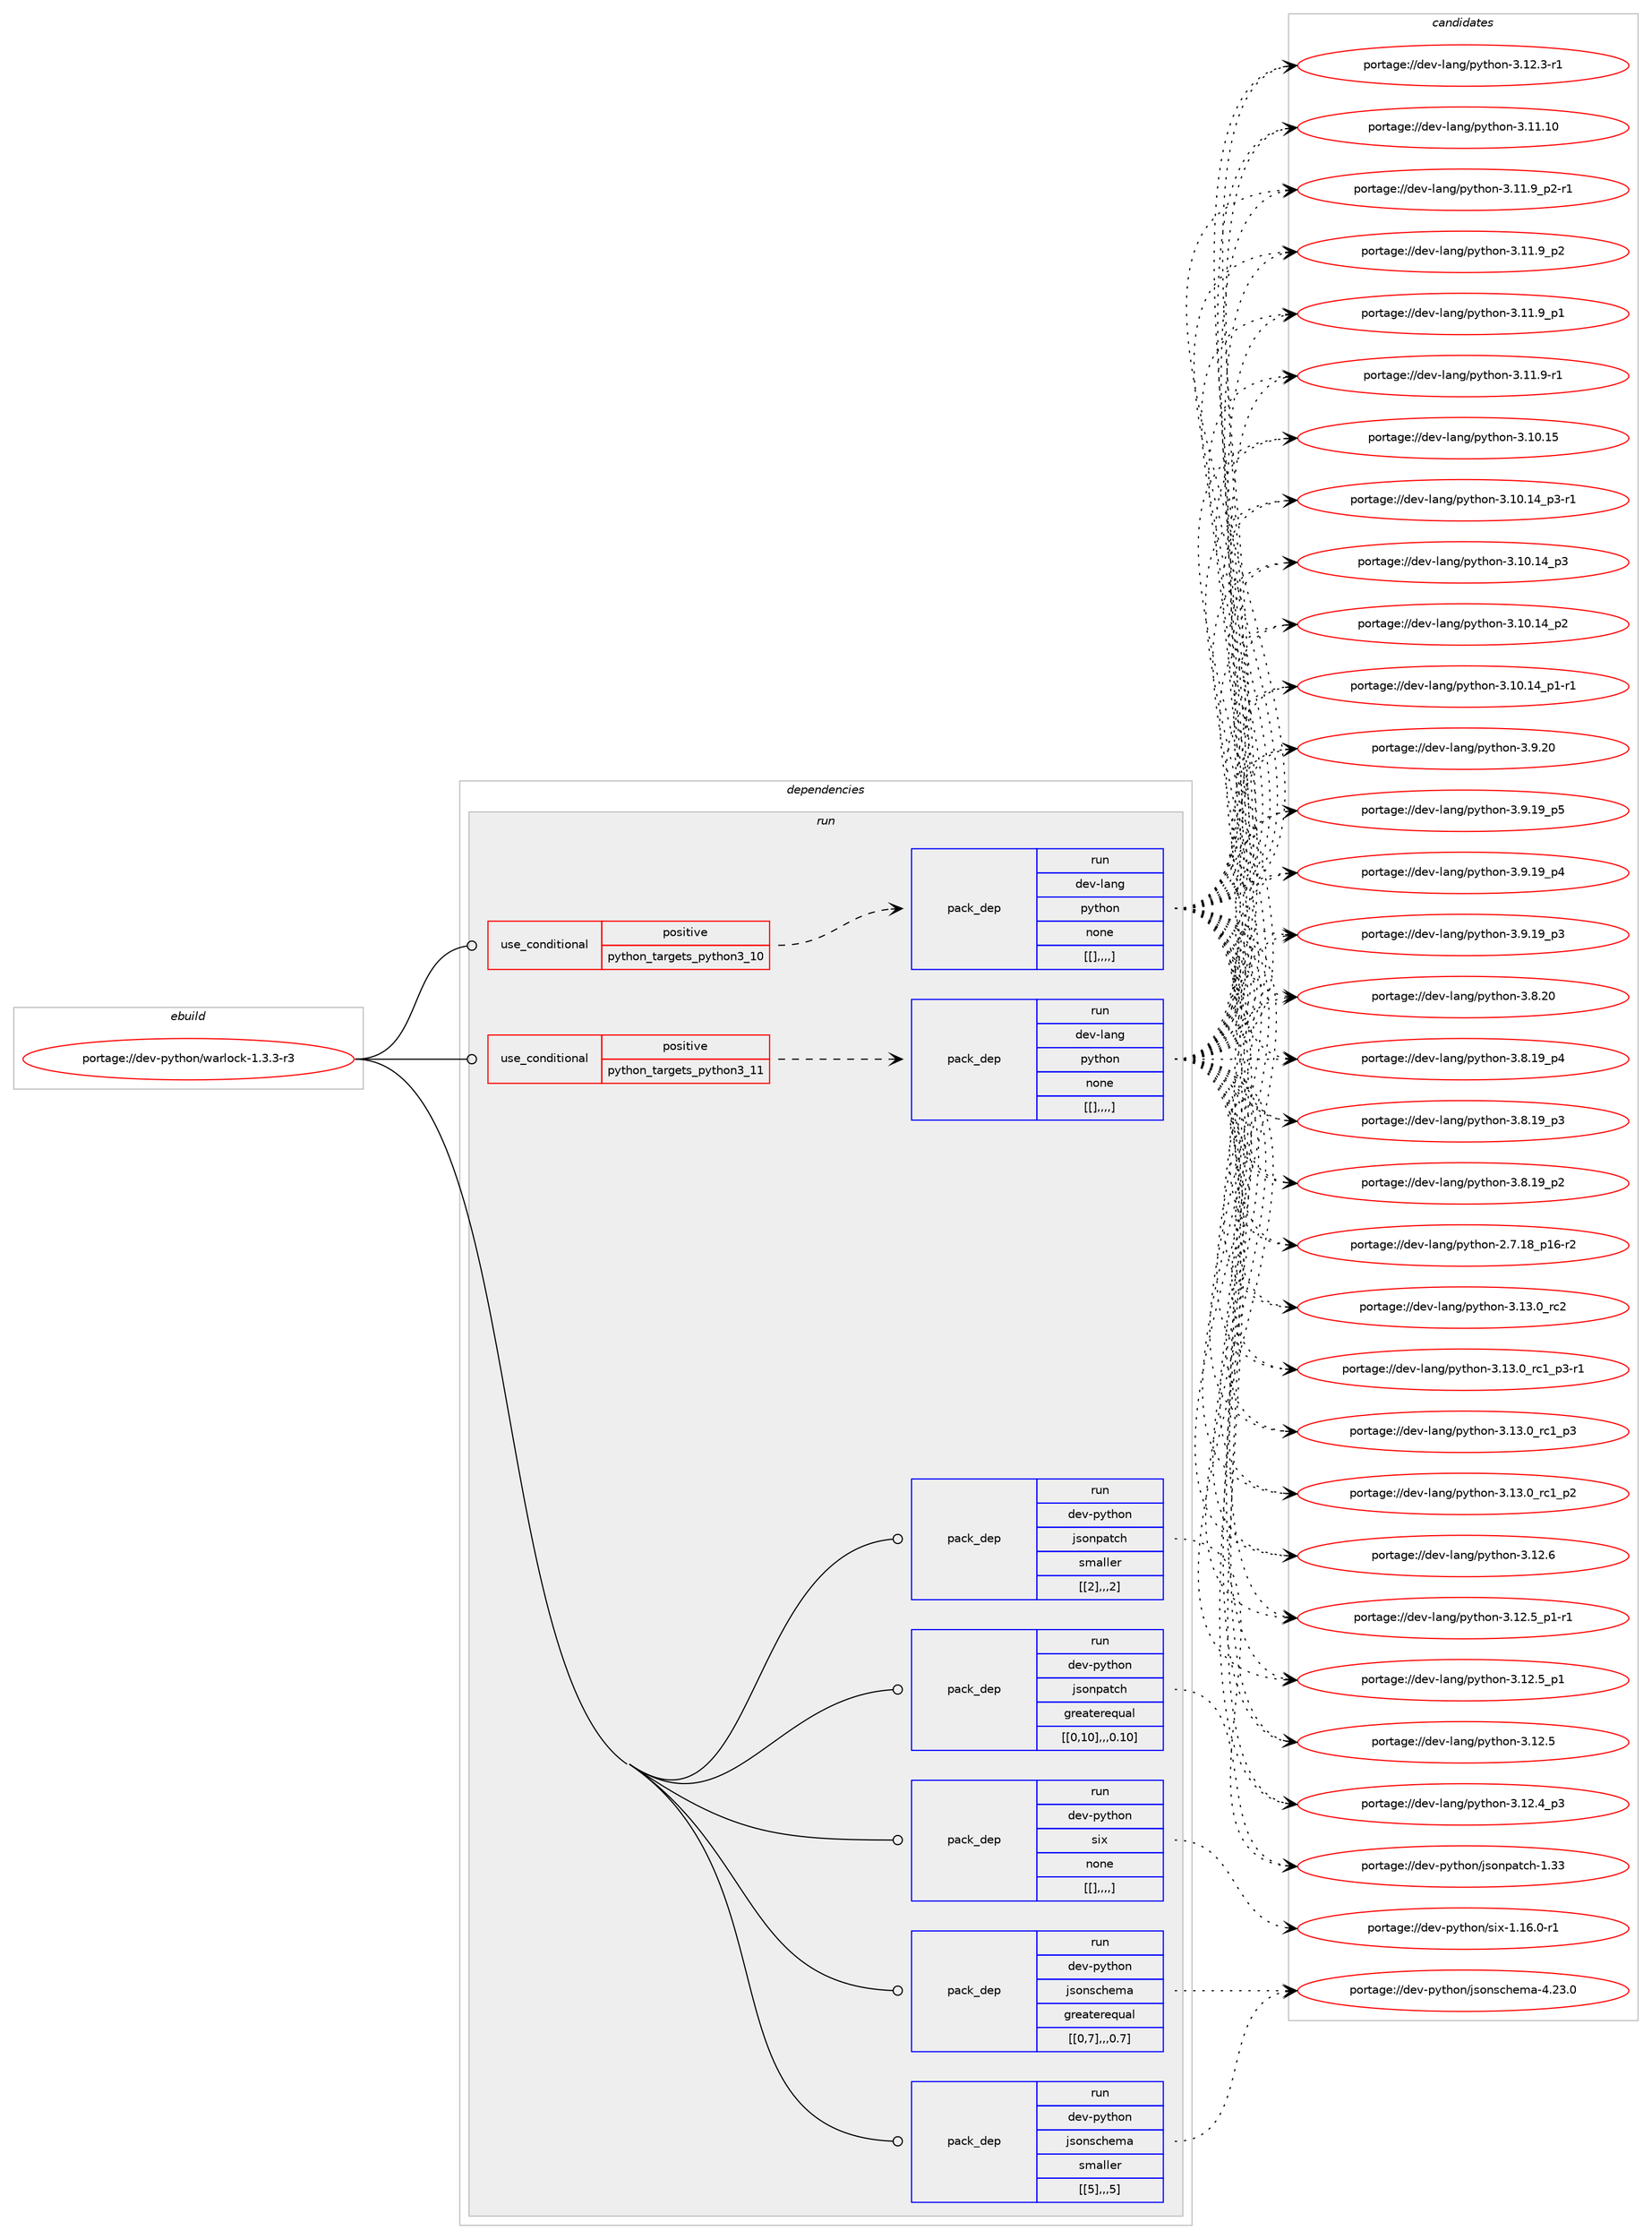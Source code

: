 digraph prolog {

# *************
# Graph options
# *************

newrank=true;
concentrate=true;
compound=true;
graph [rankdir=LR,fontname=Helvetica,fontsize=10,ranksep=1.5];#, ranksep=2.5, nodesep=0.2];
edge  [arrowhead=vee];
node  [fontname=Helvetica,fontsize=10];

# **********
# The ebuild
# **********

subgraph cluster_leftcol {
color=gray;
label=<<i>ebuild</i>>;
id [label="portage://dev-python/warlock-1.3.3-r3", color=red, width=4, href="../dev-python/warlock-1.3.3-r3.svg"];
}

# ****************
# The dependencies
# ****************

subgraph cluster_midcol {
color=gray;
label=<<i>dependencies</i>>;
subgraph cluster_compile {
fillcolor="#eeeeee";
style=filled;
label=<<i>compile</i>>;
}
subgraph cluster_compileandrun {
fillcolor="#eeeeee";
style=filled;
label=<<i>compile and run</i>>;
}
subgraph cluster_run {
fillcolor="#eeeeee";
style=filled;
label=<<i>run</i>>;
subgraph cond42149 {
dependency169452 [label=<<TABLE BORDER="0" CELLBORDER="1" CELLSPACING="0" CELLPADDING="4"><TR><TD ROWSPAN="3" CELLPADDING="10">use_conditional</TD></TR><TR><TD>positive</TD></TR><TR><TD>python_targets_python3_10</TD></TR></TABLE>>, shape=none, color=red];
subgraph pack126037 {
dependency169453 [label=<<TABLE BORDER="0" CELLBORDER="1" CELLSPACING="0" CELLPADDING="4" WIDTH="220"><TR><TD ROWSPAN="6" CELLPADDING="30">pack_dep</TD></TR><TR><TD WIDTH="110">run</TD></TR><TR><TD>dev-lang</TD></TR><TR><TD>python</TD></TR><TR><TD>none</TD></TR><TR><TD>[[],,,,]</TD></TR></TABLE>>, shape=none, color=blue];
}
dependency169452:e -> dependency169453:w [weight=20,style="dashed",arrowhead="vee"];
}
id:e -> dependency169452:w [weight=20,style="solid",arrowhead="odot"];
subgraph cond42150 {
dependency169454 [label=<<TABLE BORDER="0" CELLBORDER="1" CELLSPACING="0" CELLPADDING="4"><TR><TD ROWSPAN="3" CELLPADDING="10">use_conditional</TD></TR><TR><TD>positive</TD></TR><TR><TD>python_targets_python3_11</TD></TR></TABLE>>, shape=none, color=red];
subgraph pack126038 {
dependency169455 [label=<<TABLE BORDER="0" CELLBORDER="1" CELLSPACING="0" CELLPADDING="4" WIDTH="220"><TR><TD ROWSPAN="6" CELLPADDING="30">pack_dep</TD></TR><TR><TD WIDTH="110">run</TD></TR><TR><TD>dev-lang</TD></TR><TR><TD>python</TD></TR><TR><TD>none</TD></TR><TR><TD>[[],,,,]</TD></TR></TABLE>>, shape=none, color=blue];
}
dependency169454:e -> dependency169455:w [weight=20,style="dashed",arrowhead="vee"];
}
id:e -> dependency169454:w [weight=20,style="solid",arrowhead="odot"];
subgraph pack126039 {
dependency169456 [label=<<TABLE BORDER="0" CELLBORDER="1" CELLSPACING="0" CELLPADDING="4" WIDTH="220"><TR><TD ROWSPAN="6" CELLPADDING="30">pack_dep</TD></TR><TR><TD WIDTH="110">run</TD></TR><TR><TD>dev-python</TD></TR><TR><TD>jsonpatch</TD></TR><TR><TD>greaterequal</TD></TR><TR><TD>[[0,10],,,0.10]</TD></TR></TABLE>>, shape=none, color=blue];
}
id:e -> dependency169456:w [weight=20,style="solid",arrowhead="odot"];
subgraph pack126040 {
dependency169457 [label=<<TABLE BORDER="0" CELLBORDER="1" CELLSPACING="0" CELLPADDING="4" WIDTH="220"><TR><TD ROWSPAN="6" CELLPADDING="30">pack_dep</TD></TR><TR><TD WIDTH="110">run</TD></TR><TR><TD>dev-python</TD></TR><TR><TD>jsonpatch</TD></TR><TR><TD>smaller</TD></TR><TR><TD>[[2],,,2]</TD></TR></TABLE>>, shape=none, color=blue];
}
id:e -> dependency169457:w [weight=20,style="solid",arrowhead="odot"];
subgraph pack126041 {
dependency169458 [label=<<TABLE BORDER="0" CELLBORDER="1" CELLSPACING="0" CELLPADDING="4" WIDTH="220"><TR><TD ROWSPAN="6" CELLPADDING="30">pack_dep</TD></TR><TR><TD WIDTH="110">run</TD></TR><TR><TD>dev-python</TD></TR><TR><TD>jsonschema</TD></TR><TR><TD>greaterequal</TD></TR><TR><TD>[[0,7],,,0.7]</TD></TR></TABLE>>, shape=none, color=blue];
}
id:e -> dependency169458:w [weight=20,style="solid",arrowhead="odot"];
subgraph pack126042 {
dependency169459 [label=<<TABLE BORDER="0" CELLBORDER="1" CELLSPACING="0" CELLPADDING="4" WIDTH="220"><TR><TD ROWSPAN="6" CELLPADDING="30">pack_dep</TD></TR><TR><TD WIDTH="110">run</TD></TR><TR><TD>dev-python</TD></TR><TR><TD>jsonschema</TD></TR><TR><TD>smaller</TD></TR><TR><TD>[[5],,,5]</TD></TR></TABLE>>, shape=none, color=blue];
}
id:e -> dependency169459:w [weight=20,style="solid",arrowhead="odot"];
subgraph pack126043 {
dependency169460 [label=<<TABLE BORDER="0" CELLBORDER="1" CELLSPACING="0" CELLPADDING="4" WIDTH="220"><TR><TD ROWSPAN="6" CELLPADDING="30">pack_dep</TD></TR><TR><TD WIDTH="110">run</TD></TR><TR><TD>dev-python</TD></TR><TR><TD>six</TD></TR><TR><TD>none</TD></TR><TR><TD>[[],,,,]</TD></TR></TABLE>>, shape=none, color=blue];
}
id:e -> dependency169460:w [weight=20,style="solid",arrowhead="odot"];
}
}

# **************
# The candidates
# **************

subgraph cluster_choices {
rank=same;
color=gray;
label=<<i>candidates</i>>;

subgraph choice126037 {
color=black;
nodesep=1;
choice10010111845108971101034711212111610411111045514649514648951149950 [label="portage://dev-lang/python-3.13.0_rc2", color=red, width=4,href="../dev-lang/python-3.13.0_rc2.svg"];
choice1001011184510897110103471121211161041111104551464951464895114994995112514511449 [label="portage://dev-lang/python-3.13.0_rc1_p3-r1", color=red, width=4,href="../dev-lang/python-3.13.0_rc1_p3-r1.svg"];
choice100101118451089711010347112121116104111110455146495146489511499499511251 [label="portage://dev-lang/python-3.13.0_rc1_p3", color=red, width=4,href="../dev-lang/python-3.13.0_rc1_p3.svg"];
choice100101118451089711010347112121116104111110455146495146489511499499511250 [label="portage://dev-lang/python-3.13.0_rc1_p2", color=red, width=4,href="../dev-lang/python-3.13.0_rc1_p2.svg"];
choice10010111845108971101034711212111610411111045514649504654 [label="portage://dev-lang/python-3.12.6", color=red, width=4,href="../dev-lang/python-3.12.6.svg"];
choice1001011184510897110103471121211161041111104551464950465395112494511449 [label="portage://dev-lang/python-3.12.5_p1-r1", color=red, width=4,href="../dev-lang/python-3.12.5_p1-r1.svg"];
choice100101118451089711010347112121116104111110455146495046539511249 [label="portage://dev-lang/python-3.12.5_p1", color=red, width=4,href="../dev-lang/python-3.12.5_p1.svg"];
choice10010111845108971101034711212111610411111045514649504653 [label="portage://dev-lang/python-3.12.5", color=red, width=4,href="../dev-lang/python-3.12.5.svg"];
choice100101118451089711010347112121116104111110455146495046529511251 [label="portage://dev-lang/python-3.12.4_p3", color=red, width=4,href="../dev-lang/python-3.12.4_p3.svg"];
choice100101118451089711010347112121116104111110455146495046514511449 [label="portage://dev-lang/python-3.12.3-r1", color=red, width=4,href="../dev-lang/python-3.12.3-r1.svg"];
choice1001011184510897110103471121211161041111104551464949464948 [label="portage://dev-lang/python-3.11.10", color=red, width=4,href="../dev-lang/python-3.11.10.svg"];
choice1001011184510897110103471121211161041111104551464949465795112504511449 [label="portage://dev-lang/python-3.11.9_p2-r1", color=red, width=4,href="../dev-lang/python-3.11.9_p2-r1.svg"];
choice100101118451089711010347112121116104111110455146494946579511250 [label="portage://dev-lang/python-3.11.9_p2", color=red, width=4,href="../dev-lang/python-3.11.9_p2.svg"];
choice100101118451089711010347112121116104111110455146494946579511249 [label="portage://dev-lang/python-3.11.9_p1", color=red, width=4,href="../dev-lang/python-3.11.9_p1.svg"];
choice100101118451089711010347112121116104111110455146494946574511449 [label="portage://dev-lang/python-3.11.9-r1", color=red, width=4,href="../dev-lang/python-3.11.9-r1.svg"];
choice1001011184510897110103471121211161041111104551464948464953 [label="portage://dev-lang/python-3.10.15", color=red, width=4,href="../dev-lang/python-3.10.15.svg"];
choice100101118451089711010347112121116104111110455146494846495295112514511449 [label="portage://dev-lang/python-3.10.14_p3-r1", color=red, width=4,href="../dev-lang/python-3.10.14_p3-r1.svg"];
choice10010111845108971101034711212111610411111045514649484649529511251 [label="portage://dev-lang/python-3.10.14_p3", color=red, width=4,href="../dev-lang/python-3.10.14_p3.svg"];
choice10010111845108971101034711212111610411111045514649484649529511250 [label="portage://dev-lang/python-3.10.14_p2", color=red, width=4,href="../dev-lang/python-3.10.14_p2.svg"];
choice100101118451089711010347112121116104111110455146494846495295112494511449 [label="portage://dev-lang/python-3.10.14_p1-r1", color=red, width=4,href="../dev-lang/python-3.10.14_p1-r1.svg"];
choice10010111845108971101034711212111610411111045514657465048 [label="portage://dev-lang/python-3.9.20", color=red, width=4,href="../dev-lang/python-3.9.20.svg"];
choice100101118451089711010347112121116104111110455146574649579511253 [label="portage://dev-lang/python-3.9.19_p5", color=red, width=4,href="../dev-lang/python-3.9.19_p5.svg"];
choice100101118451089711010347112121116104111110455146574649579511252 [label="portage://dev-lang/python-3.9.19_p4", color=red, width=4,href="../dev-lang/python-3.9.19_p4.svg"];
choice100101118451089711010347112121116104111110455146574649579511251 [label="portage://dev-lang/python-3.9.19_p3", color=red, width=4,href="../dev-lang/python-3.9.19_p3.svg"];
choice10010111845108971101034711212111610411111045514656465048 [label="portage://dev-lang/python-3.8.20", color=red, width=4,href="../dev-lang/python-3.8.20.svg"];
choice100101118451089711010347112121116104111110455146564649579511252 [label="portage://dev-lang/python-3.8.19_p4", color=red, width=4,href="../dev-lang/python-3.8.19_p4.svg"];
choice100101118451089711010347112121116104111110455146564649579511251 [label="portage://dev-lang/python-3.8.19_p3", color=red, width=4,href="../dev-lang/python-3.8.19_p3.svg"];
choice100101118451089711010347112121116104111110455146564649579511250 [label="portage://dev-lang/python-3.8.19_p2", color=red, width=4,href="../dev-lang/python-3.8.19_p2.svg"];
choice100101118451089711010347112121116104111110455046554649569511249544511450 [label="portage://dev-lang/python-2.7.18_p16-r2", color=red, width=4,href="../dev-lang/python-2.7.18_p16-r2.svg"];
dependency169453:e -> choice10010111845108971101034711212111610411111045514649514648951149950:w [style=dotted,weight="100"];
dependency169453:e -> choice1001011184510897110103471121211161041111104551464951464895114994995112514511449:w [style=dotted,weight="100"];
dependency169453:e -> choice100101118451089711010347112121116104111110455146495146489511499499511251:w [style=dotted,weight="100"];
dependency169453:e -> choice100101118451089711010347112121116104111110455146495146489511499499511250:w [style=dotted,weight="100"];
dependency169453:e -> choice10010111845108971101034711212111610411111045514649504654:w [style=dotted,weight="100"];
dependency169453:e -> choice1001011184510897110103471121211161041111104551464950465395112494511449:w [style=dotted,weight="100"];
dependency169453:e -> choice100101118451089711010347112121116104111110455146495046539511249:w [style=dotted,weight="100"];
dependency169453:e -> choice10010111845108971101034711212111610411111045514649504653:w [style=dotted,weight="100"];
dependency169453:e -> choice100101118451089711010347112121116104111110455146495046529511251:w [style=dotted,weight="100"];
dependency169453:e -> choice100101118451089711010347112121116104111110455146495046514511449:w [style=dotted,weight="100"];
dependency169453:e -> choice1001011184510897110103471121211161041111104551464949464948:w [style=dotted,weight="100"];
dependency169453:e -> choice1001011184510897110103471121211161041111104551464949465795112504511449:w [style=dotted,weight="100"];
dependency169453:e -> choice100101118451089711010347112121116104111110455146494946579511250:w [style=dotted,weight="100"];
dependency169453:e -> choice100101118451089711010347112121116104111110455146494946579511249:w [style=dotted,weight="100"];
dependency169453:e -> choice100101118451089711010347112121116104111110455146494946574511449:w [style=dotted,weight="100"];
dependency169453:e -> choice1001011184510897110103471121211161041111104551464948464953:w [style=dotted,weight="100"];
dependency169453:e -> choice100101118451089711010347112121116104111110455146494846495295112514511449:w [style=dotted,weight="100"];
dependency169453:e -> choice10010111845108971101034711212111610411111045514649484649529511251:w [style=dotted,weight="100"];
dependency169453:e -> choice10010111845108971101034711212111610411111045514649484649529511250:w [style=dotted,weight="100"];
dependency169453:e -> choice100101118451089711010347112121116104111110455146494846495295112494511449:w [style=dotted,weight="100"];
dependency169453:e -> choice10010111845108971101034711212111610411111045514657465048:w [style=dotted,weight="100"];
dependency169453:e -> choice100101118451089711010347112121116104111110455146574649579511253:w [style=dotted,weight="100"];
dependency169453:e -> choice100101118451089711010347112121116104111110455146574649579511252:w [style=dotted,weight="100"];
dependency169453:e -> choice100101118451089711010347112121116104111110455146574649579511251:w [style=dotted,weight="100"];
dependency169453:e -> choice10010111845108971101034711212111610411111045514656465048:w [style=dotted,weight="100"];
dependency169453:e -> choice100101118451089711010347112121116104111110455146564649579511252:w [style=dotted,weight="100"];
dependency169453:e -> choice100101118451089711010347112121116104111110455146564649579511251:w [style=dotted,weight="100"];
dependency169453:e -> choice100101118451089711010347112121116104111110455146564649579511250:w [style=dotted,weight="100"];
dependency169453:e -> choice100101118451089711010347112121116104111110455046554649569511249544511450:w [style=dotted,weight="100"];
}
subgraph choice126038 {
color=black;
nodesep=1;
choice10010111845108971101034711212111610411111045514649514648951149950 [label="portage://dev-lang/python-3.13.0_rc2", color=red, width=4,href="../dev-lang/python-3.13.0_rc2.svg"];
choice1001011184510897110103471121211161041111104551464951464895114994995112514511449 [label="portage://dev-lang/python-3.13.0_rc1_p3-r1", color=red, width=4,href="../dev-lang/python-3.13.0_rc1_p3-r1.svg"];
choice100101118451089711010347112121116104111110455146495146489511499499511251 [label="portage://dev-lang/python-3.13.0_rc1_p3", color=red, width=4,href="../dev-lang/python-3.13.0_rc1_p3.svg"];
choice100101118451089711010347112121116104111110455146495146489511499499511250 [label="portage://dev-lang/python-3.13.0_rc1_p2", color=red, width=4,href="../dev-lang/python-3.13.0_rc1_p2.svg"];
choice10010111845108971101034711212111610411111045514649504654 [label="portage://dev-lang/python-3.12.6", color=red, width=4,href="../dev-lang/python-3.12.6.svg"];
choice1001011184510897110103471121211161041111104551464950465395112494511449 [label="portage://dev-lang/python-3.12.5_p1-r1", color=red, width=4,href="../dev-lang/python-3.12.5_p1-r1.svg"];
choice100101118451089711010347112121116104111110455146495046539511249 [label="portage://dev-lang/python-3.12.5_p1", color=red, width=4,href="../dev-lang/python-3.12.5_p1.svg"];
choice10010111845108971101034711212111610411111045514649504653 [label="portage://dev-lang/python-3.12.5", color=red, width=4,href="../dev-lang/python-3.12.5.svg"];
choice100101118451089711010347112121116104111110455146495046529511251 [label="portage://dev-lang/python-3.12.4_p3", color=red, width=4,href="../dev-lang/python-3.12.4_p3.svg"];
choice100101118451089711010347112121116104111110455146495046514511449 [label="portage://dev-lang/python-3.12.3-r1", color=red, width=4,href="../dev-lang/python-3.12.3-r1.svg"];
choice1001011184510897110103471121211161041111104551464949464948 [label="portage://dev-lang/python-3.11.10", color=red, width=4,href="../dev-lang/python-3.11.10.svg"];
choice1001011184510897110103471121211161041111104551464949465795112504511449 [label="portage://dev-lang/python-3.11.9_p2-r1", color=red, width=4,href="../dev-lang/python-3.11.9_p2-r1.svg"];
choice100101118451089711010347112121116104111110455146494946579511250 [label="portage://dev-lang/python-3.11.9_p2", color=red, width=4,href="../dev-lang/python-3.11.9_p2.svg"];
choice100101118451089711010347112121116104111110455146494946579511249 [label="portage://dev-lang/python-3.11.9_p1", color=red, width=4,href="../dev-lang/python-3.11.9_p1.svg"];
choice100101118451089711010347112121116104111110455146494946574511449 [label="portage://dev-lang/python-3.11.9-r1", color=red, width=4,href="../dev-lang/python-3.11.9-r1.svg"];
choice1001011184510897110103471121211161041111104551464948464953 [label="portage://dev-lang/python-3.10.15", color=red, width=4,href="../dev-lang/python-3.10.15.svg"];
choice100101118451089711010347112121116104111110455146494846495295112514511449 [label="portage://dev-lang/python-3.10.14_p3-r1", color=red, width=4,href="../dev-lang/python-3.10.14_p3-r1.svg"];
choice10010111845108971101034711212111610411111045514649484649529511251 [label="portage://dev-lang/python-3.10.14_p3", color=red, width=4,href="../dev-lang/python-3.10.14_p3.svg"];
choice10010111845108971101034711212111610411111045514649484649529511250 [label="portage://dev-lang/python-3.10.14_p2", color=red, width=4,href="../dev-lang/python-3.10.14_p2.svg"];
choice100101118451089711010347112121116104111110455146494846495295112494511449 [label="portage://dev-lang/python-3.10.14_p1-r1", color=red, width=4,href="../dev-lang/python-3.10.14_p1-r1.svg"];
choice10010111845108971101034711212111610411111045514657465048 [label="portage://dev-lang/python-3.9.20", color=red, width=4,href="../dev-lang/python-3.9.20.svg"];
choice100101118451089711010347112121116104111110455146574649579511253 [label="portage://dev-lang/python-3.9.19_p5", color=red, width=4,href="../dev-lang/python-3.9.19_p5.svg"];
choice100101118451089711010347112121116104111110455146574649579511252 [label="portage://dev-lang/python-3.9.19_p4", color=red, width=4,href="../dev-lang/python-3.9.19_p4.svg"];
choice100101118451089711010347112121116104111110455146574649579511251 [label="portage://dev-lang/python-3.9.19_p3", color=red, width=4,href="../dev-lang/python-3.9.19_p3.svg"];
choice10010111845108971101034711212111610411111045514656465048 [label="portage://dev-lang/python-3.8.20", color=red, width=4,href="../dev-lang/python-3.8.20.svg"];
choice100101118451089711010347112121116104111110455146564649579511252 [label="portage://dev-lang/python-3.8.19_p4", color=red, width=4,href="../dev-lang/python-3.8.19_p4.svg"];
choice100101118451089711010347112121116104111110455146564649579511251 [label="portage://dev-lang/python-3.8.19_p3", color=red, width=4,href="../dev-lang/python-3.8.19_p3.svg"];
choice100101118451089711010347112121116104111110455146564649579511250 [label="portage://dev-lang/python-3.8.19_p2", color=red, width=4,href="../dev-lang/python-3.8.19_p2.svg"];
choice100101118451089711010347112121116104111110455046554649569511249544511450 [label="portage://dev-lang/python-2.7.18_p16-r2", color=red, width=4,href="../dev-lang/python-2.7.18_p16-r2.svg"];
dependency169455:e -> choice10010111845108971101034711212111610411111045514649514648951149950:w [style=dotted,weight="100"];
dependency169455:e -> choice1001011184510897110103471121211161041111104551464951464895114994995112514511449:w [style=dotted,weight="100"];
dependency169455:e -> choice100101118451089711010347112121116104111110455146495146489511499499511251:w [style=dotted,weight="100"];
dependency169455:e -> choice100101118451089711010347112121116104111110455146495146489511499499511250:w [style=dotted,weight="100"];
dependency169455:e -> choice10010111845108971101034711212111610411111045514649504654:w [style=dotted,weight="100"];
dependency169455:e -> choice1001011184510897110103471121211161041111104551464950465395112494511449:w [style=dotted,weight="100"];
dependency169455:e -> choice100101118451089711010347112121116104111110455146495046539511249:w [style=dotted,weight="100"];
dependency169455:e -> choice10010111845108971101034711212111610411111045514649504653:w [style=dotted,weight="100"];
dependency169455:e -> choice100101118451089711010347112121116104111110455146495046529511251:w [style=dotted,weight="100"];
dependency169455:e -> choice100101118451089711010347112121116104111110455146495046514511449:w [style=dotted,weight="100"];
dependency169455:e -> choice1001011184510897110103471121211161041111104551464949464948:w [style=dotted,weight="100"];
dependency169455:e -> choice1001011184510897110103471121211161041111104551464949465795112504511449:w [style=dotted,weight="100"];
dependency169455:e -> choice100101118451089711010347112121116104111110455146494946579511250:w [style=dotted,weight="100"];
dependency169455:e -> choice100101118451089711010347112121116104111110455146494946579511249:w [style=dotted,weight="100"];
dependency169455:e -> choice100101118451089711010347112121116104111110455146494946574511449:w [style=dotted,weight="100"];
dependency169455:e -> choice1001011184510897110103471121211161041111104551464948464953:w [style=dotted,weight="100"];
dependency169455:e -> choice100101118451089711010347112121116104111110455146494846495295112514511449:w [style=dotted,weight="100"];
dependency169455:e -> choice10010111845108971101034711212111610411111045514649484649529511251:w [style=dotted,weight="100"];
dependency169455:e -> choice10010111845108971101034711212111610411111045514649484649529511250:w [style=dotted,weight="100"];
dependency169455:e -> choice100101118451089711010347112121116104111110455146494846495295112494511449:w [style=dotted,weight="100"];
dependency169455:e -> choice10010111845108971101034711212111610411111045514657465048:w [style=dotted,weight="100"];
dependency169455:e -> choice100101118451089711010347112121116104111110455146574649579511253:w [style=dotted,weight="100"];
dependency169455:e -> choice100101118451089711010347112121116104111110455146574649579511252:w [style=dotted,weight="100"];
dependency169455:e -> choice100101118451089711010347112121116104111110455146574649579511251:w [style=dotted,weight="100"];
dependency169455:e -> choice10010111845108971101034711212111610411111045514656465048:w [style=dotted,weight="100"];
dependency169455:e -> choice100101118451089711010347112121116104111110455146564649579511252:w [style=dotted,weight="100"];
dependency169455:e -> choice100101118451089711010347112121116104111110455146564649579511251:w [style=dotted,weight="100"];
dependency169455:e -> choice100101118451089711010347112121116104111110455146564649579511250:w [style=dotted,weight="100"];
dependency169455:e -> choice100101118451089711010347112121116104111110455046554649569511249544511450:w [style=dotted,weight="100"];
}
subgraph choice126039 {
color=black;
nodesep=1;
choice100101118451121211161041111104710611511111011297116991044549465151 [label="portage://dev-python/jsonpatch-1.33", color=red, width=4,href="../dev-python/jsonpatch-1.33.svg"];
dependency169456:e -> choice100101118451121211161041111104710611511111011297116991044549465151:w [style=dotted,weight="100"];
}
subgraph choice126040 {
color=black;
nodesep=1;
choice100101118451121211161041111104710611511111011297116991044549465151 [label="portage://dev-python/jsonpatch-1.33", color=red, width=4,href="../dev-python/jsonpatch-1.33.svg"];
dependency169457:e -> choice100101118451121211161041111104710611511111011297116991044549465151:w [style=dotted,weight="100"];
}
subgraph choice126041 {
color=black;
nodesep=1;
choice1001011184511212111610411111047106115111110115991041011099745524650514648 [label="portage://dev-python/jsonschema-4.23.0", color=red, width=4,href="../dev-python/jsonschema-4.23.0.svg"];
dependency169458:e -> choice1001011184511212111610411111047106115111110115991041011099745524650514648:w [style=dotted,weight="100"];
}
subgraph choice126042 {
color=black;
nodesep=1;
choice1001011184511212111610411111047106115111110115991041011099745524650514648 [label="portage://dev-python/jsonschema-4.23.0", color=red, width=4,href="../dev-python/jsonschema-4.23.0.svg"];
dependency169459:e -> choice1001011184511212111610411111047106115111110115991041011099745524650514648:w [style=dotted,weight="100"];
}
subgraph choice126043 {
color=black;
nodesep=1;
choice1001011184511212111610411111047115105120454946495446484511449 [label="portage://dev-python/six-1.16.0-r1", color=red, width=4,href="../dev-python/six-1.16.0-r1.svg"];
dependency169460:e -> choice1001011184511212111610411111047115105120454946495446484511449:w [style=dotted,weight="100"];
}
}

}
